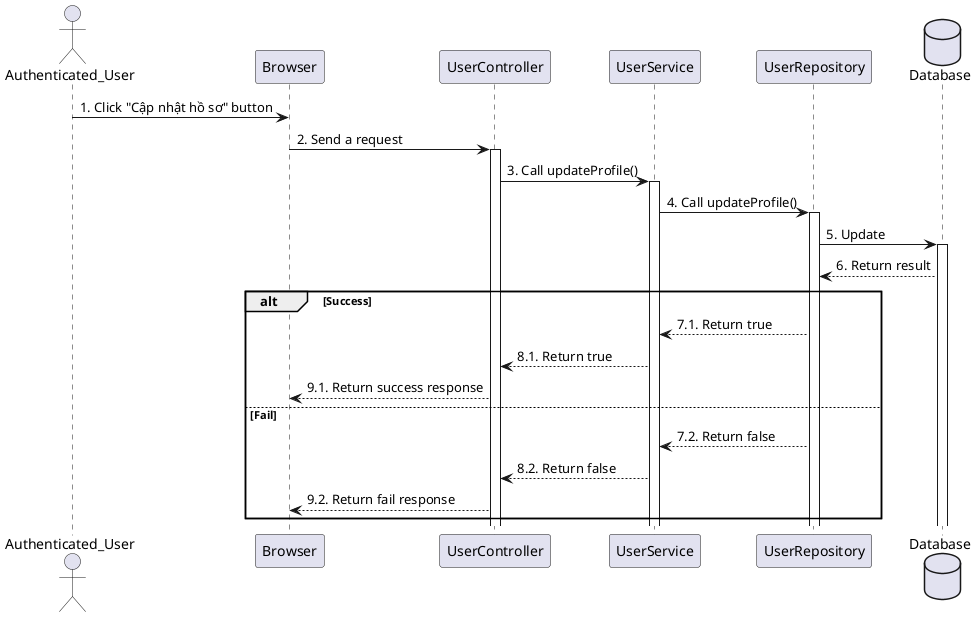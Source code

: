 @startuml

actor Authenticated_User as user 

participant Browser as a
participant UserController as b 
participant UserService as c 
participant UserRepository as d 
database Database as e 

user -> a: 1. Click "Cập nhật hồ sơ" button 
a -> b++: 2. Send a request  
b -> c++: 3. Call updateProfile()
c -> d++: 4. Call updateProfile()
d -> e++: 5. Update
e --> d: 6. Return result
alt Success
    d --> c: 7.1. Return true
    c --> b: 8.1. Return true
    b --> a: 9.1. Return success response
else Fail 
    d --> c: 7.2. Return false
    c --> b: 8.2. Return false
    b --> a: 9.2. Return fail response
end 
@enduml